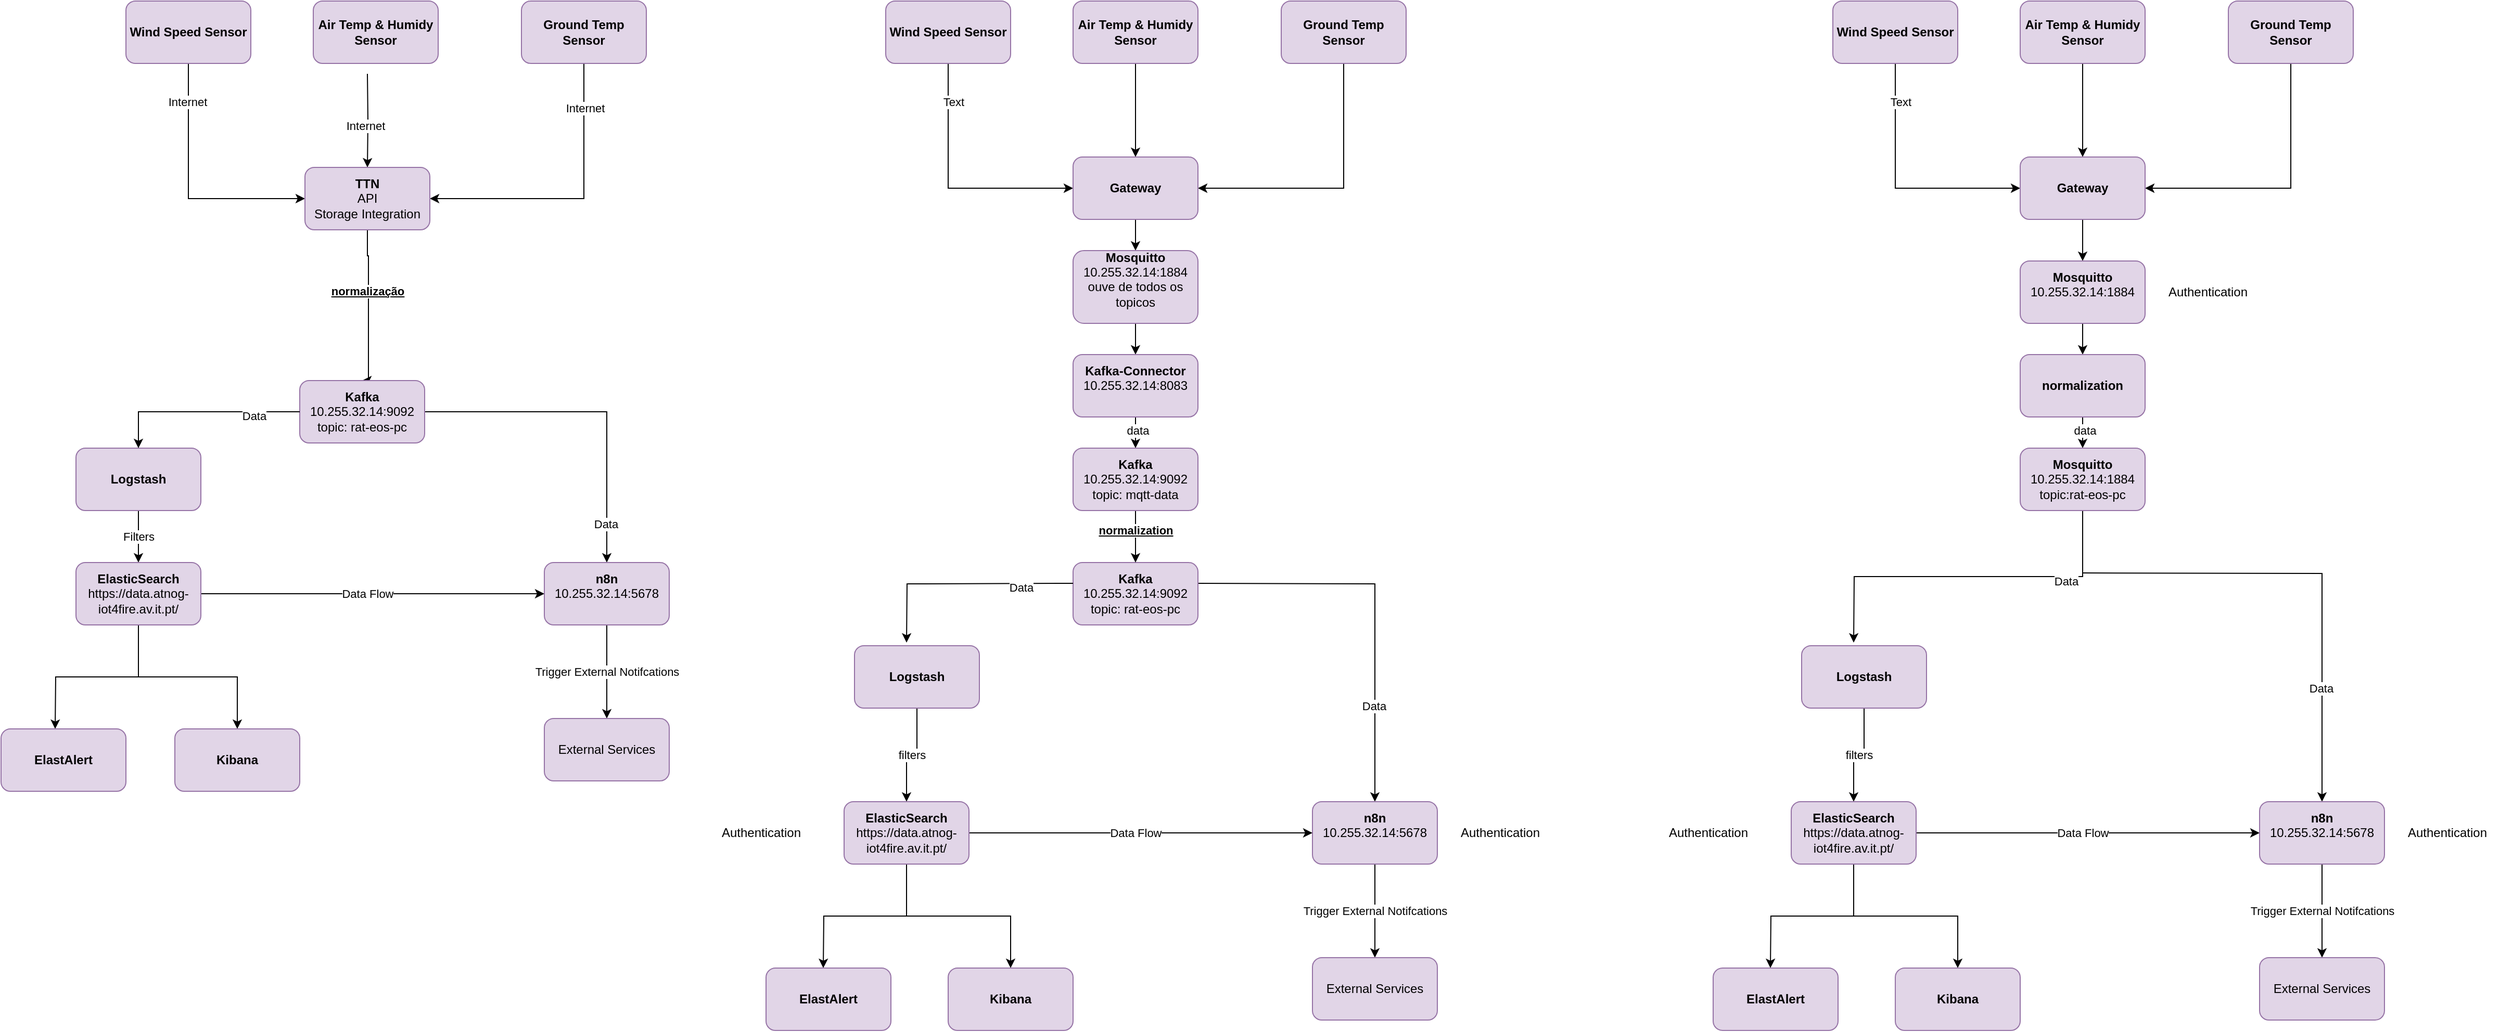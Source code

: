 <mxfile version="24.6.4" type="github">
  <diagram name="Página-1" id="U9sVXNLi1cfzZMgELVTF">
    <mxGraphModel dx="2670" dy="796" grid="1" gridSize="10" guides="1" tooltips="1" connect="1" arrows="1" fold="1" page="1" pageScale="1" pageWidth="827" pageHeight="1169" math="0" shadow="0">
      <root>
        <mxCell id="0" />
        <mxCell id="1" parent="0" />
        <mxCell id="oxTX_q_KPrcElpraufrz-17" style="edgeStyle=orthogonalEdgeStyle;rounded=0;orthogonalLoop=1;jettySize=auto;html=1;exitX=0.5;exitY=1;exitDx=0;exitDy=0;entryX=0;entryY=0.5;entryDx=0;entryDy=0;" parent="1" source="oxTX_q_KPrcElpraufrz-4" target="oxTX_q_KPrcElpraufrz-7" edge="1">
          <mxGeometry relative="1" as="geometry" />
        </mxCell>
        <mxCell id="VtKPe04n7dCPjRhlaxMr-100" value="Text" style="edgeLabel;html=1;align=center;verticalAlign=middle;resizable=0;points=[];" parent="oxTX_q_KPrcElpraufrz-17" vertex="1" connectable="0">
          <mxGeometry x="-0.692" y="5" relative="1" as="geometry">
            <mxPoint as="offset" />
          </mxGeometry>
        </mxCell>
        <mxCell id="oxTX_q_KPrcElpraufrz-4" value="&lt;b&gt;Wind Speed Sensor&lt;/b&gt;" style="rounded=1;whiteSpace=wrap;html=1;fillColor=#e1d5e7;strokeColor=#9673a6;" parent="1" vertex="1">
          <mxGeometry x="50" y="80" width="120" height="60" as="geometry" />
        </mxCell>
        <mxCell id="oxTX_q_KPrcElpraufrz-16" style="edgeStyle=orthogonalEdgeStyle;rounded=0;orthogonalLoop=1;jettySize=auto;html=1;exitX=0.5;exitY=1;exitDx=0;exitDy=0;entryX=0.5;entryY=0;entryDx=0;entryDy=0;" parent="1" source="oxTX_q_KPrcElpraufrz-5" target="oxTX_q_KPrcElpraufrz-7" edge="1">
          <mxGeometry relative="1" as="geometry" />
        </mxCell>
        <mxCell id="oxTX_q_KPrcElpraufrz-5" value="&lt;b&gt;Air Temp &amp;amp; Humidy Sensor&lt;/b&gt;" style="rounded=1;whiteSpace=wrap;html=1;fillColor=#e1d5e7;strokeColor=#9673a6;" parent="1" vertex="1">
          <mxGeometry x="230" y="80" width="120" height="60" as="geometry" />
        </mxCell>
        <mxCell id="oxTX_q_KPrcElpraufrz-15" style="edgeStyle=orthogonalEdgeStyle;rounded=0;orthogonalLoop=1;jettySize=auto;html=1;exitX=0.5;exitY=1;exitDx=0;exitDy=0;entryX=1;entryY=0.5;entryDx=0;entryDy=0;" parent="1" source="oxTX_q_KPrcElpraufrz-6" target="oxTX_q_KPrcElpraufrz-7" edge="1">
          <mxGeometry relative="1" as="geometry" />
        </mxCell>
        <mxCell id="oxTX_q_KPrcElpraufrz-6" value="&lt;b&gt;Ground Temp Sensor&lt;/b&gt;" style="rounded=1;whiteSpace=wrap;html=1;fillColor=#e1d5e7;strokeColor=#9673a6;" parent="1" vertex="1">
          <mxGeometry x="430" y="80" width="120" height="60" as="geometry" />
        </mxCell>
        <mxCell id="VtKPe04n7dCPjRhlaxMr-89" style="edgeStyle=orthogonalEdgeStyle;rounded=0;orthogonalLoop=1;jettySize=auto;html=1;exitX=0.5;exitY=1;exitDx=0;exitDy=0;entryX=0.5;entryY=0;entryDx=0;entryDy=0;" parent="1" source="oxTX_q_KPrcElpraufrz-7" target="VtKPe04n7dCPjRhlaxMr-87" edge="1">
          <mxGeometry relative="1" as="geometry" />
        </mxCell>
        <mxCell id="oxTX_q_KPrcElpraufrz-7" value="&lt;b&gt;Gateway&lt;/b&gt;" style="rounded=1;whiteSpace=wrap;html=1;fillColor=#e1d5e7;strokeColor=#9673a6;" parent="1" vertex="1">
          <mxGeometry x="230" y="230" width="120" height="60" as="geometry" />
        </mxCell>
        <mxCell id="oxTX_q_KPrcElpraufrz-20" style="edgeStyle=orthogonalEdgeStyle;rounded=0;orthogonalLoop=1;jettySize=auto;html=1;exitX=1;exitY=0.5;exitDx=0;exitDy=0;entryX=0.5;entryY=0;entryDx=0;entryDy=0;" parent="1" target="oxTX_q_KPrcElpraufrz-10" edge="1">
          <mxGeometry relative="1" as="geometry">
            <mxPoint x="350" y="640" as="sourcePoint" />
          </mxGeometry>
        </mxCell>
        <mxCell id="oxTX_q_KPrcElpraufrz-21" value="Data" style="edgeLabel;html=1;align=center;verticalAlign=middle;resizable=0;points=[];" parent="oxTX_q_KPrcElpraufrz-20" vertex="1" connectable="0">
          <mxGeometry x="0.516" y="-1" relative="1" as="geometry">
            <mxPoint as="offset" />
          </mxGeometry>
        </mxCell>
        <mxCell id="oxTX_q_KPrcElpraufrz-8" value="&lt;b&gt;Kafka&lt;/b&gt;&lt;div&gt;&lt;div&gt;10.255.32.14:9092&lt;/div&gt;&lt;/div&gt;&lt;div&gt;topic: rat-eos-pc&lt;br&gt;&lt;/div&gt;" style="rounded=1;whiteSpace=wrap;html=1;fillColor=#e1d5e7;strokeColor=#9673a6;" parent="1" vertex="1">
          <mxGeometry x="230" y="620" width="120" height="60" as="geometry" />
        </mxCell>
        <mxCell id="oxTX_q_KPrcElpraufrz-24" value="filters" style="edgeStyle=orthogonalEdgeStyle;rounded=0;orthogonalLoop=1;jettySize=auto;html=1;exitX=0.5;exitY=1;exitDx=0;exitDy=0;" parent="1" source="oxTX_q_KPrcElpraufrz-9" target="oxTX_q_KPrcElpraufrz-12" edge="1">
          <mxGeometry relative="1" as="geometry" />
        </mxCell>
        <mxCell id="oxTX_q_KPrcElpraufrz-9" value="&lt;b&gt;Logstash&lt;/b&gt;" style="rounded=1;whiteSpace=wrap;html=1;fillColor=#e1d5e7;strokeColor=#9673a6;" parent="1" vertex="1">
          <mxGeometry x="20" y="700" width="120" height="60" as="geometry" />
        </mxCell>
        <mxCell id="oxTX_q_KPrcElpraufrz-29" value="Trigger External Notifcations" style="edgeStyle=orthogonalEdgeStyle;rounded=0;orthogonalLoop=1;jettySize=auto;html=1;exitX=0.5;exitY=1;exitDx=0;exitDy=0;entryX=0.5;entryY=0;entryDx=0;entryDy=0;" parent="1" source="oxTX_q_KPrcElpraufrz-10" target="oxTX_q_KPrcElpraufrz-11" edge="1">
          <mxGeometry relative="1" as="geometry" />
        </mxCell>
        <mxCell id="oxTX_q_KPrcElpraufrz-10" value="&lt;b&gt;n8n&lt;/b&gt;&lt;div&gt;&lt;div&gt;10.255.32.14:5678&lt;/div&gt;&lt;div&gt;&lt;br&gt;&lt;/div&gt;&lt;/div&gt;" style="rounded=1;whiteSpace=wrap;html=1;fillColor=#e1d5e7;strokeColor=#9673a6;" parent="1" vertex="1">
          <mxGeometry x="460" y="850" width="120" height="60" as="geometry" />
        </mxCell>
        <mxCell id="oxTX_q_KPrcElpraufrz-11" value="External Services" style="rounded=1;whiteSpace=wrap;html=1;fillColor=#e1d5e7;strokeColor=#9673a6;" parent="1" vertex="1">
          <mxGeometry x="460" y="1000" width="120" height="60" as="geometry" />
        </mxCell>
        <mxCell id="oxTX_q_KPrcElpraufrz-25" style="edgeStyle=orthogonalEdgeStyle;rounded=0;orthogonalLoop=1;jettySize=auto;html=1;exitX=0.5;exitY=1;exitDx=0;exitDy=0;entryX=0.5;entryY=0;entryDx=0;entryDy=0;" parent="1" source="oxTX_q_KPrcElpraufrz-12" edge="1">
          <mxGeometry relative="1" as="geometry">
            <mxPoint x="-10" y="1010" as="targetPoint" />
          </mxGeometry>
        </mxCell>
        <mxCell id="oxTX_q_KPrcElpraufrz-26" style="edgeStyle=orthogonalEdgeStyle;rounded=0;orthogonalLoop=1;jettySize=auto;html=1;exitX=0.5;exitY=1;exitDx=0;exitDy=0;entryX=0.5;entryY=0;entryDx=0;entryDy=0;" parent="1" source="oxTX_q_KPrcElpraufrz-12" target="oxTX_q_KPrcElpraufrz-14" edge="1">
          <mxGeometry relative="1" as="geometry" />
        </mxCell>
        <mxCell id="oxTX_q_KPrcElpraufrz-27" style="edgeStyle=orthogonalEdgeStyle;rounded=0;orthogonalLoop=1;jettySize=auto;html=1;exitX=1;exitY=0.5;exitDx=0;exitDy=0;" parent="1" source="oxTX_q_KPrcElpraufrz-12" target="oxTX_q_KPrcElpraufrz-10" edge="1">
          <mxGeometry relative="1" as="geometry" />
        </mxCell>
        <mxCell id="oxTX_q_KPrcElpraufrz-28" value="Data Flow" style="edgeLabel;html=1;align=center;verticalAlign=middle;resizable=0;points=[];" parent="oxTX_q_KPrcElpraufrz-27" vertex="1" connectable="0">
          <mxGeometry x="0.462" y="-1" relative="1" as="geometry">
            <mxPoint x="-81" y="-1" as="offset" />
          </mxGeometry>
        </mxCell>
        <mxCell id="oxTX_q_KPrcElpraufrz-12" value="&lt;b&gt;ElasticSearch&lt;/b&gt;&lt;div&gt;https://data.atnog-iot4fire.av.it.pt/&lt;br&gt;&lt;/div&gt;" style="rounded=1;whiteSpace=wrap;html=1;fillColor=#e1d5e7;strokeColor=#9673a6;" parent="1" vertex="1">
          <mxGeometry x="10" y="850" width="120" height="60" as="geometry" />
        </mxCell>
        <mxCell id="oxTX_q_KPrcElpraufrz-13" value="&lt;b&gt;ElastAlert&lt;/b&gt;" style="rounded=1;whiteSpace=wrap;html=1;fillColor=#e1d5e7;strokeColor=#9673a6;" parent="1" vertex="1">
          <mxGeometry x="-65" y="1010" width="120" height="60" as="geometry" />
        </mxCell>
        <mxCell id="oxTX_q_KPrcElpraufrz-14" value="&lt;b&gt;Kibana&lt;/b&gt;" style="rounded=1;whiteSpace=wrap;html=1;fillColor=#e1d5e7;strokeColor=#9673a6;" parent="1" vertex="1">
          <mxGeometry x="110" y="1010" width="120" height="60" as="geometry" />
        </mxCell>
        <mxCell id="oxTX_q_KPrcElpraufrz-22" style="edgeStyle=orthogonalEdgeStyle;rounded=0;orthogonalLoop=1;jettySize=auto;html=1;exitX=0;exitY=0.5;exitDx=0;exitDy=0;" parent="1" edge="1">
          <mxGeometry relative="1" as="geometry">
            <mxPoint x="70" y="697" as="targetPoint" />
            <mxPoint x="230" y="640" as="sourcePoint" />
          </mxGeometry>
        </mxCell>
        <mxCell id="oxTX_q_KPrcElpraufrz-23" value="Data" style="edgeLabel;html=1;align=center;verticalAlign=middle;resizable=0;points=[];" parent="oxTX_q_KPrcElpraufrz-22" vertex="1" connectable="0">
          <mxGeometry x="-0.537" y="4" relative="1" as="geometry">
            <mxPoint as="offset" />
          </mxGeometry>
        </mxCell>
        <mxCell id="VtKPe04n7dCPjRhlaxMr-1" style="edgeStyle=orthogonalEdgeStyle;rounded=0;orthogonalLoop=1;jettySize=auto;html=1;entryX=0;entryY=0.5;entryDx=0;entryDy=0;exitX=0.5;exitY=1;exitDx=0;exitDy=0;" parent="1" source="VtKPe04n7dCPjRhlaxMr-2" target="VtKPe04n7dCPjRhlaxMr-9" edge="1">
          <mxGeometry relative="1" as="geometry">
            <mxPoint x="-628" y="150" as="sourcePoint" />
          </mxGeometry>
        </mxCell>
        <mxCell id="VtKPe04n7dCPjRhlaxMr-86" value="Internet" style="edgeLabel;html=1;align=center;verticalAlign=middle;resizable=0;points=[];" parent="VtKPe04n7dCPjRhlaxMr-1" vertex="1" connectable="0">
          <mxGeometry x="-0.694" y="-1" relative="1" as="geometry">
            <mxPoint as="offset" />
          </mxGeometry>
        </mxCell>
        <mxCell id="VtKPe04n7dCPjRhlaxMr-2" value="&lt;b&gt;Wind Speed Sensor&lt;/b&gt;" style="rounded=1;whiteSpace=wrap;html=1;fillColor=#e1d5e7;strokeColor=#9673a6;" parent="1" vertex="1">
          <mxGeometry x="-680" y="80" width="120" height="60" as="geometry" />
        </mxCell>
        <mxCell id="VtKPe04n7dCPjRhlaxMr-3" style="edgeStyle=orthogonalEdgeStyle;rounded=0;orthogonalLoop=1;jettySize=auto;html=1;exitX=0.5;exitY=1;exitDx=0;exitDy=0;entryX=0.5;entryY=0;entryDx=0;entryDy=0;" parent="1" target="VtKPe04n7dCPjRhlaxMr-9" edge="1">
          <mxGeometry relative="1" as="geometry">
            <mxPoint x="-448" y="150" as="sourcePoint" />
          </mxGeometry>
        </mxCell>
        <mxCell id="VtKPe04n7dCPjRhlaxMr-84" value="Internet" style="edgeLabel;html=1;align=center;verticalAlign=middle;resizable=0;points=[];" parent="VtKPe04n7dCPjRhlaxMr-3" vertex="1" connectable="0">
          <mxGeometry x="0.116" y="-2" relative="1" as="geometry">
            <mxPoint as="offset" />
          </mxGeometry>
        </mxCell>
        <mxCell id="VtKPe04n7dCPjRhlaxMr-4" value="&lt;b&gt;Air Temp &amp;amp; Humidy Sensor&lt;/b&gt;" style="rounded=1;whiteSpace=wrap;html=1;fillColor=#e1d5e7;strokeColor=#9673a6;" parent="1" vertex="1">
          <mxGeometry x="-500" y="80" width="120" height="60" as="geometry" />
        </mxCell>
        <mxCell id="VtKPe04n7dCPjRhlaxMr-5" style="edgeStyle=orthogonalEdgeStyle;rounded=0;orthogonalLoop=1;jettySize=auto;html=1;exitX=0.5;exitY=1;exitDx=0;exitDy=0;entryX=1;entryY=0.5;entryDx=0;entryDy=0;" parent="1" source="VtKPe04n7dCPjRhlaxMr-6" target="VtKPe04n7dCPjRhlaxMr-9" edge="1">
          <mxGeometry relative="1" as="geometry">
            <mxPoint x="-248" y="150" as="sourcePoint" />
          </mxGeometry>
        </mxCell>
        <mxCell id="VtKPe04n7dCPjRhlaxMr-85" value="Internet" style="edgeLabel;html=1;align=center;verticalAlign=middle;resizable=0;points=[];" parent="VtKPe04n7dCPjRhlaxMr-5" vertex="1" connectable="0">
          <mxGeometry x="-0.691" y="1" relative="1" as="geometry">
            <mxPoint as="offset" />
          </mxGeometry>
        </mxCell>
        <mxCell id="VtKPe04n7dCPjRhlaxMr-6" value="&lt;b&gt;Ground Temp Sensor&lt;/b&gt;" style="rounded=1;whiteSpace=wrap;html=1;fillColor=#e1d5e7;strokeColor=#9673a6;" parent="1" vertex="1">
          <mxGeometry x="-300" y="80" width="120" height="60" as="geometry" />
        </mxCell>
        <mxCell id="VtKPe04n7dCPjRhlaxMr-80" style="edgeStyle=orthogonalEdgeStyle;rounded=0;orthogonalLoop=1;jettySize=auto;html=1;exitX=0.5;exitY=1;exitDx=0;exitDy=0;entryX=0.5;entryY=0;entryDx=0;entryDy=0;" parent="1" source="VtKPe04n7dCPjRhlaxMr-9" target="VtKPe04n7dCPjRhlaxMr-12" edge="1">
          <mxGeometry relative="1" as="geometry">
            <mxPoint x="-448" y="350" as="targetPoint" />
            <Array as="points">
              <mxPoint x="-448" y="325" />
              <mxPoint x="-447" y="445" />
            </Array>
          </mxGeometry>
        </mxCell>
        <mxCell id="NYBvMcKAX2NyFGcPadnk-1" value="&lt;b&gt;&lt;u&gt;normalização&lt;/u&gt;&lt;/b&gt;" style="edgeLabel;html=1;align=center;verticalAlign=middle;resizable=0;points=[];" vertex="1" connectable="0" parent="VtKPe04n7dCPjRhlaxMr-80">
          <mxGeometry x="-0.209" y="-1" relative="1" as="geometry">
            <mxPoint as="offset" />
          </mxGeometry>
        </mxCell>
        <mxCell id="VtKPe04n7dCPjRhlaxMr-9" value="&lt;b&gt;TTN&lt;/b&gt;&lt;br&gt;API&lt;br&gt;Storage Integration" style="rounded=1;whiteSpace=wrap;html=1;fillColor=#e1d5e7;strokeColor=#9673a6;" parent="1" vertex="1">
          <mxGeometry x="-508" y="240" width="120" height="60" as="geometry" />
        </mxCell>
        <mxCell id="VtKPe04n7dCPjRhlaxMr-10" style="edgeStyle=orthogonalEdgeStyle;rounded=0;orthogonalLoop=1;jettySize=auto;html=1;exitX=1;exitY=0.5;exitDx=0;exitDy=0;entryX=0.5;entryY=0;entryDx=0;entryDy=0;" parent="1" source="VtKPe04n7dCPjRhlaxMr-12" target="VtKPe04n7dCPjRhlaxMr-16" edge="1">
          <mxGeometry relative="1" as="geometry" />
        </mxCell>
        <mxCell id="VtKPe04n7dCPjRhlaxMr-11" value="Data" style="edgeLabel;html=1;align=center;verticalAlign=middle;resizable=0;points=[];" parent="VtKPe04n7dCPjRhlaxMr-10" vertex="1" connectable="0">
          <mxGeometry x="0.516" y="-1" relative="1" as="geometry">
            <mxPoint y="40" as="offset" />
          </mxGeometry>
        </mxCell>
        <mxCell id="VtKPe04n7dCPjRhlaxMr-12" value="&lt;b&gt;Kafka&lt;/b&gt;&lt;div&gt;10.255.32.14:9092&lt;/div&gt;&lt;div&gt;topic: rat-eos-pc&lt;/div&gt;" style="rounded=1;whiteSpace=wrap;html=1;fillColor=#e1d5e7;strokeColor=#9673a6;" parent="1" vertex="1">
          <mxGeometry x="-513" y="445" width="120" height="60" as="geometry" />
        </mxCell>
        <mxCell id="VtKPe04n7dCPjRhlaxMr-13" value="Filters" style="edgeStyle=orthogonalEdgeStyle;rounded=0;orthogonalLoop=1;jettySize=auto;html=1;exitX=0.5;exitY=1;exitDx=0;exitDy=0;" parent="1" source="VtKPe04n7dCPjRhlaxMr-14" target="VtKPe04n7dCPjRhlaxMr-22" edge="1">
          <mxGeometry relative="1" as="geometry" />
        </mxCell>
        <mxCell id="VtKPe04n7dCPjRhlaxMr-14" value="&lt;b&gt;Logstash&lt;/b&gt;" style="rounded=1;whiteSpace=wrap;html=1;fillColor=#e1d5e7;strokeColor=#9673a6;" parent="1" vertex="1">
          <mxGeometry x="-728" y="510" width="120" height="60" as="geometry" />
        </mxCell>
        <mxCell id="VtKPe04n7dCPjRhlaxMr-15" value="Trigger External Notifcations" style="edgeStyle=orthogonalEdgeStyle;rounded=0;orthogonalLoop=1;jettySize=auto;html=1;exitX=0.5;exitY=1;exitDx=0;exitDy=0;entryX=0.5;entryY=0;entryDx=0;entryDy=0;" parent="1" source="VtKPe04n7dCPjRhlaxMr-16" target="VtKPe04n7dCPjRhlaxMr-17" edge="1">
          <mxGeometry relative="1" as="geometry" />
        </mxCell>
        <mxCell id="VtKPe04n7dCPjRhlaxMr-16" value="&lt;b&gt;n8n&lt;/b&gt;&lt;div&gt;&lt;div&gt;10.255.32.14:5678&lt;/div&gt;&lt;/div&gt;&lt;div&gt;&lt;br&gt;&lt;/div&gt;" style="rounded=1;whiteSpace=wrap;html=1;fillColor=#e1d5e7;strokeColor=#9673a6;" parent="1" vertex="1">
          <mxGeometry x="-278" y="620" width="120" height="60" as="geometry" />
        </mxCell>
        <mxCell id="VtKPe04n7dCPjRhlaxMr-17" value="External Services" style="rounded=1;whiteSpace=wrap;html=1;fillColor=#e1d5e7;strokeColor=#9673a6;" parent="1" vertex="1">
          <mxGeometry x="-278" y="770" width="120" height="60" as="geometry" />
        </mxCell>
        <mxCell id="VtKPe04n7dCPjRhlaxMr-18" style="edgeStyle=orthogonalEdgeStyle;rounded=0;orthogonalLoop=1;jettySize=auto;html=1;exitX=0.5;exitY=1;exitDx=0;exitDy=0;entryX=0.5;entryY=0;entryDx=0;entryDy=0;" parent="1" source="VtKPe04n7dCPjRhlaxMr-22" edge="1">
          <mxGeometry relative="1" as="geometry">
            <mxPoint x="-748" y="780" as="targetPoint" />
          </mxGeometry>
        </mxCell>
        <mxCell id="VtKPe04n7dCPjRhlaxMr-19" style="edgeStyle=orthogonalEdgeStyle;rounded=0;orthogonalLoop=1;jettySize=auto;html=1;exitX=0.5;exitY=1;exitDx=0;exitDy=0;entryX=0.5;entryY=0;entryDx=0;entryDy=0;" parent="1" source="VtKPe04n7dCPjRhlaxMr-22" target="VtKPe04n7dCPjRhlaxMr-24" edge="1">
          <mxGeometry relative="1" as="geometry" />
        </mxCell>
        <mxCell id="VtKPe04n7dCPjRhlaxMr-20" style="edgeStyle=orthogonalEdgeStyle;rounded=0;orthogonalLoop=1;jettySize=auto;html=1;exitX=1;exitY=0.5;exitDx=0;exitDy=0;" parent="1" source="VtKPe04n7dCPjRhlaxMr-22" target="VtKPe04n7dCPjRhlaxMr-16" edge="1">
          <mxGeometry relative="1" as="geometry" />
        </mxCell>
        <mxCell id="VtKPe04n7dCPjRhlaxMr-21" value="Data Flow" style="edgeLabel;html=1;align=center;verticalAlign=middle;resizable=0;points=[];" parent="VtKPe04n7dCPjRhlaxMr-20" vertex="1" connectable="0">
          <mxGeometry x="0.462" y="-1" relative="1" as="geometry">
            <mxPoint x="-81" y="-1" as="offset" />
          </mxGeometry>
        </mxCell>
        <mxCell id="VtKPe04n7dCPjRhlaxMr-22" value="&lt;b&gt;ElasticSearch&lt;/b&gt;&lt;div&gt;https://data.atnog-iot4fire.av.it.pt/&lt;br&gt;&lt;/div&gt;" style="rounded=1;whiteSpace=wrap;html=1;fillColor=#e1d5e7;strokeColor=#9673a6;" parent="1" vertex="1">
          <mxGeometry x="-728" y="620" width="120" height="60" as="geometry" />
        </mxCell>
        <mxCell id="VtKPe04n7dCPjRhlaxMr-23" value="&lt;b&gt;ElastAlert&lt;/b&gt;" style="rounded=1;whiteSpace=wrap;html=1;fillColor=#e1d5e7;strokeColor=#9673a6;" parent="1" vertex="1">
          <mxGeometry x="-800" y="780" width="120" height="60" as="geometry" />
        </mxCell>
        <mxCell id="VtKPe04n7dCPjRhlaxMr-24" value="&lt;b&gt;Kibana&lt;/b&gt;" style="rounded=1;whiteSpace=wrap;html=1;fillColor=#e1d5e7;strokeColor=#9673a6;" parent="1" vertex="1">
          <mxGeometry x="-633" y="780" width="120" height="60" as="geometry" />
        </mxCell>
        <mxCell id="VtKPe04n7dCPjRhlaxMr-25" style="edgeStyle=orthogonalEdgeStyle;rounded=0;orthogonalLoop=1;jettySize=auto;html=1;exitX=0;exitY=0.5;exitDx=0;exitDy=0;entryX=0.5;entryY=0;entryDx=0;entryDy=0;" parent="1" source="VtKPe04n7dCPjRhlaxMr-12" target="VtKPe04n7dCPjRhlaxMr-14" edge="1">
          <mxGeometry relative="1" as="geometry">
            <mxPoint x="-668" y="467" as="targetPoint" />
          </mxGeometry>
        </mxCell>
        <mxCell id="VtKPe04n7dCPjRhlaxMr-26" value="Data" style="edgeLabel;html=1;align=center;verticalAlign=middle;resizable=0;points=[];" parent="VtKPe04n7dCPjRhlaxMr-25" vertex="1" connectable="0">
          <mxGeometry x="-0.537" y="4" relative="1" as="geometry">
            <mxPoint as="offset" />
          </mxGeometry>
        </mxCell>
        <mxCell id="VtKPe04n7dCPjRhlaxMr-90" style="edgeStyle=orthogonalEdgeStyle;rounded=0;orthogonalLoop=1;jettySize=auto;html=1;exitX=0.5;exitY=1;exitDx=0;exitDy=0;entryX=0.5;entryY=0;entryDx=0;entryDy=0;" parent="1" source="VtKPe04n7dCPjRhlaxMr-87" target="VtKPe04n7dCPjRhlaxMr-88" edge="1">
          <mxGeometry relative="1" as="geometry" />
        </mxCell>
        <mxCell id="VtKPe04n7dCPjRhlaxMr-87" value="&lt;b&gt;Mosquitto&lt;/b&gt;&lt;div&gt;&lt;div&gt;10.255.32.14:1884&lt;/div&gt;&lt;/div&gt;&lt;div&gt;ouve de todos os topicos&lt;/div&gt;&lt;div&gt;&lt;br&gt;&lt;/div&gt;" style="rounded=1;whiteSpace=wrap;html=1;fillColor=#e1d5e7;strokeColor=#9673a6;" parent="1" vertex="1">
          <mxGeometry x="230" y="320" width="120" height="70" as="geometry" />
        </mxCell>
        <mxCell id="VtKPe04n7dCPjRhlaxMr-94" style="edgeStyle=orthogonalEdgeStyle;rounded=0;orthogonalLoop=1;jettySize=auto;html=1;exitX=0.5;exitY=1;exitDx=0;exitDy=0;entryX=0.5;entryY=0;entryDx=0;entryDy=0;" parent="1" source="VtKPe04n7dCPjRhlaxMr-88" target="VtKPe04n7dCPjRhlaxMr-92" edge="1">
          <mxGeometry relative="1" as="geometry" />
        </mxCell>
        <mxCell id="VtKPe04n7dCPjRhlaxMr-96" value="data" style="edgeLabel;html=1;align=center;verticalAlign=middle;resizable=0;points=[];" parent="VtKPe04n7dCPjRhlaxMr-94" vertex="1" connectable="0">
          <mxGeometry x="-0.133" y="2" relative="1" as="geometry">
            <mxPoint as="offset" />
          </mxGeometry>
        </mxCell>
        <mxCell id="VtKPe04n7dCPjRhlaxMr-88" value="&lt;b&gt;Kafka-Connector&lt;/b&gt;&lt;div&gt;&lt;div&gt;10.255.32.14:8083&lt;/div&gt;&lt;/div&gt;&lt;div&gt;&lt;br&gt;&lt;/div&gt;" style="rounded=1;whiteSpace=wrap;html=1;fillColor=#e1d5e7;strokeColor=#9673a6;" parent="1" vertex="1">
          <mxGeometry x="230" y="420" width="120" height="60" as="geometry" />
        </mxCell>
        <mxCell id="VtKPe04n7dCPjRhlaxMr-93" style="edgeStyle=orthogonalEdgeStyle;rounded=0;orthogonalLoop=1;jettySize=auto;html=1;exitX=0.5;exitY=1;exitDx=0;exitDy=0;entryX=0.5;entryY=0;entryDx=0;entryDy=0;" parent="1" source="VtKPe04n7dCPjRhlaxMr-92" target="oxTX_q_KPrcElpraufrz-8" edge="1">
          <mxGeometry relative="1" as="geometry" />
        </mxCell>
        <mxCell id="VtKPe04n7dCPjRhlaxMr-95" value="&lt;u&gt;&lt;b&gt;normalization&lt;/b&gt;&lt;/u&gt;" style="edgeLabel;html=1;align=center;verticalAlign=middle;resizable=0;points=[];" parent="VtKPe04n7dCPjRhlaxMr-93" vertex="1" connectable="0">
          <mxGeometry x="-0.4" y="-1" relative="1" as="geometry">
            <mxPoint x="1" y="4" as="offset" />
          </mxGeometry>
        </mxCell>
        <mxCell id="VtKPe04n7dCPjRhlaxMr-92" value="&lt;b&gt;Kafka&lt;/b&gt;&lt;div&gt;&lt;div&gt;10.255.32.14:9092&lt;/div&gt;&lt;/div&gt;&lt;div&gt;topic: mqtt-data&lt;br&gt;&lt;/div&gt;" style="rounded=1;whiteSpace=wrap;html=1;fillColor=#e1d5e7;strokeColor=#9673a6;" parent="1" vertex="1">
          <mxGeometry x="230" y="510" width="120" height="60" as="geometry" />
        </mxCell>
        <mxCell id="VtKPe04n7dCPjRhlaxMr-98" value="Authentication" style="text;html=1;align=center;verticalAlign=middle;resizable=0;points=[];autosize=1;strokeColor=none;fillColor=none;" parent="1" vertex="1">
          <mxGeometry x="-120" y="865" width="100" height="30" as="geometry" />
        </mxCell>
        <mxCell id="VtKPe04n7dCPjRhlaxMr-99" value="Authentication" style="text;html=1;align=center;verticalAlign=middle;resizable=0;points=[];autosize=1;strokeColor=none;fillColor=none;" parent="1" vertex="1">
          <mxGeometry x="590" y="865" width="100" height="30" as="geometry" />
        </mxCell>
        <mxCell id="QKq4O5UranIIqj3ywBdW-1" style="edgeStyle=orthogonalEdgeStyle;rounded=0;orthogonalLoop=1;jettySize=auto;html=1;exitX=0.5;exitY=1;exitDx=0;exitDy=0;entryX=0;entryY=0.5;entryDx=0;entryDy=0;" parent="1" source="QKq4O5UranIIqj3ywBdW-3" target="QKq4O5UranIIqj3ywBdW-9" edge="1">
          <mxGeometry relative="1" as="geometry" />
        </mxCell>
        <mxCell id="QKq4O5UranIIqj3ywBdW-2" value="Text" style="edgeLabel;html=1;align=center;verticalAlign=middle;resizable=0;points=[];" parent="QKq4O5UranIIqj3ywBdW-1" vertex="1" connectable="0">
          <mxGeometry x="-0.692" y="5" relative="1" as="geometry">
            <mxPoint as="offset" />
          </mxGeometry>
        </mxCell>
        <mxCell id="QKq4O5UranIIqj3ywBdW-3" value="&lt;b&gt;Wind Speed Sensor&lt;/b&gt;" style="rounded=1;whiteSpace=wrap;html=1;fillColor=#e1d5e7;strokeColor=#9673a6;" parent="1" vertex="1">
          <mxGeometry x="960" y="80" width="120" height="60" as="geometry" />
        </mxCell>
        <mxCell id="QKq4O5UranIIqj3ywBdW-4" style="edgeStyle=orthogonalEdgeStyle;rounded=0;orthogonalLoop=1;jettySize=auto;html=1;exitX=0.5;exitY=1;exitDx=0;exitDy=0;entryX=0.5;entryY=0;entryDx=0;entryDy=0;" parent="1" source="QKq4O5UranIIqj3ywBdW-5" target="QKq4O5UranIIqj3ywBdW-9" edge="1">
          <mxGeometry relative="1" as="geometry" />
        </mxCell>
        <mxCell id="QKq4O5UranIIqj3ywBdW-5" value="&lt;b&gt;Air Temp &amp;amp; Humidy Sensor&lt;/b&gt;" style="rounded=1;whiteSpace=wrap;html=1;fillColor=#e1d5e7;strokeColor=#9673a6;" parent="1" vertex="1">
          <mxGeometry x="1140" y="80" width="120" height="60" as="geometry" />
        </mxCell>
        <mxCell id="QKq4O5UranIIqj3ywBdW-6" style="edgeStyle=orthogonalEdgeStyle;rounded=0;orthogonalLoop=1;jettySize=auto;html=1;exitX=0.5;exitY=1;exitDx=0;exitDy=0;entryX=1;entryY=0.5;entryDx=0;entryDy=0;" parent="1" source="QKq4O5UranIIqj3ywBdW-7" target="QKq4O5UranIIqj3ywBdW-9" edge="1">
          <mxGeometry relative="1" as="geometry" />
        </mxCell>
        <mxCell id="QKq4O5UranIIqj3ywBdW-7" value="&lt;b&gt;Ground Temp Sensor&lt;/b&gt;" style="rounded=1;whiteSpace=wrap;html=1;fillColor=#e1d5e7;strokeColor=#9673a6;" parent="1" vertex="1">
          <mxGeometry x="1340" y="80" width="120" height="60" as="geometry" />
        </mxCell>
        <mxCell id="QKq4O5UranIIqj3ywBdW-8" style="edgeStyle=orthogonalEdgeStyle;rounded=0;orthogonalLoop=1;jettySize=auto;html=1;exitX=0.5;exitY=1;exitDx=0;exitDy=0;entryX=0.5;entryY=0;entryDx=0;entryDy=0;" parent="1" source="QKq4O5UranIIqj3ywBdW-9" target="QKq4O5UranIIqj3ywBdW-28" edge="1">
          <mxGeometry relative="1" as="geometry" />
        </mxCell>
        <mxCell id="QKq4O5UranIIqj3ywBdW-9" value="&lt;b&gt;Gateway&lt;/b&gt;" style="rounded=1;whiteSpace=wrap;html=1;fillColor=#e1d5e7;strokeColor=#9673a6;" parent="1" vertex="1">
          <mxGeometry x="1140" y="230" width="120" height="60" as="geometry" />
        </mxCell>
        <mxCell id="QKq4O5UranIIqj3ywBdW-10" style="edgeStyle=orthogonalEdgeStyle;rounded=0;orthogonalLoop=1;jettySize=auto;html=1;entryX=0.5;entryY=0;entryDx=0;entryDy=0;" parent="1" target="QKq4O5UranIIqj3ywBdW-16" edge="1">
          <mxGeometry relative="1" as="geometry">
            <mxPoint x="1200" y="630" as="sourcePoint" />
          </mxGeometry>
        </mxCell>
        <mxCell id="QKq4O5UranIIqj3ywBdW-11" value="Data" style="edgeLabel;html=1;align=center;verticalAlign=middle;resizable=0;points=[];" parent="QKq4O5UranIIqj3ywBdW-10" vertex="1" connectable="0">
          <mxGeometry x="0.516" y="-1" relative="1" as="geometry">
            <mxPoint as="offset" />
          </mxGeometry>
        </mxCell>
        <mxCell id="QKq4O5UranIIqj3ywBdW-13" value="filters" style="edgeStyle=orthogonalEdgeStyle;rounded=0;orthogonalLoop=1;jettySize=auto;html=1;exitX=0.5;exitY=1;exitDx=0;exitDy=0;" parent="1" source="QKq4O5UranIIqj3ywBdW-14" target="QKq4O5UranIIqj3ywBdW-22" edge="1">
          <mxGeometry relative="1" as="geometry" />
        </mxCell>
        <mxCell id="QKq4O5UranIIqj3ywBdW-14" value="&lt;b&gt;Logstash&lt;/b&gt;" style="rounded=1;whiteSpace=wrap;html=1;fillColor=#e1d5e7;strokeColor=#9673a6;" parent="1" vertex="1">
          <mxGeometry x="930" y="700" width="120" height="60" as="geometry" />
        </mxCell>
        <mxCell id="QKq4O5UranIIqj3ywBdW-15" value="Trigger External Notifcations" style="edgeStyle=orthogonalEdgeStyle;rounded=0;orthogonalLoop=1;jettySize=auto;html=1;exitX=0.5;exitY=1;exitDx=0;exitDy=0;entryX=0.5;entryY=0;entryDx=0;entryDy=0;" parent="1" source="QKq4O5UranIIqj3ywBdW-16" target="QKq4O5UranIIqj3ywBdW-17" edge="1">
          <mxGeometry relative="1" as="geometry" />
        </mxCell>
        <mxCell id="QKq4O5UranIIqj3ywBdW-16" value="&lt;b&gt;n8n&lt;/b&gt;&lt;div&gt;&lt;div&gt;10.255.32.14:5678&lt;/div&gt;&lt;div&gt;&lt;br&gt;&lt;/div&gt;&lt;/div&gt;" style="rounded=1;whiteSpace=wrap;html=1;fillColor=#e1d5e7;strokeColor=#9673a6;" parent="1" vertex="1">
          <mxGeometry x="1370" y="850" width="120" height="60" as="geometry" />
        </mxCell>
        <mxCell id="QKq4O5UranIIqj3ywBdW-17" value="External Services" style="rounded=1;whiteSpace=wrap;html=1;fillColor=#e1d5e7;strokeColor=#9673a6;" parent="1" vertex="1">
          <mxGeometry x="1370" y="1000" width="120" height="60" as="geometry" />
        </mxCell>
        <mxCell id="QKq4O5UranIIqj3ywBdW-18" style="edgeStyle=orthogonalEdgeStyle;rounded=0;orthogonalLoop=1;jettySize=auto;html=1;exitX=0.5;exitY=1;exitDx=0;exitDy=0;entryX=0.5;entryY=0;entryDx=0;entryDy=0;" parent="1" source="QKq4O5UranIIqj3ywBdW-22" edge="1">
          <mxGeometry relative="1" as="geometry">
            <mxPoint x="900" y="1010" as="targetPoint" />
          </mxGeometry>
        </mxCell>
        <mxCell id="QKq4O5UranIIqj3ywBdW-19" style="edgeStyle=orthogonalEdgeStyle;rounded=0;orthogonalLoop=1;jettySize=auto;html=1;exitX=0.5;exitY=1;exitDx=0;exitDy=0;entryX=0.5;entryY=0;entryDx=0;entryDy=0;" parent="1" source="QKq4O5UranIIqj3ywBdW-22" target="QKq4O5UranIIqj3ywBdW-24" edge="1">
          <mxGeometry relative="1" as="geometry" />
        </mxCell>
        <mxCell id="QKq4O5UranIIqj3ywBdW-20" style="edgeStyle=orthogonalEdgeStyle;rounded=0;orthogonalLoop=1;jettySize=auto;html=1;exitX=1;exitY=0.5;exitDx=0;exitDy=0;" parent="1" source="QKq4O5UranIIqj3ywBdW-22" target="QKq4O5UranIIqj3ywBdW-16" edge="1">
          <mxGeometry relative="1" as="geometry" />
        </mxCell>
        <mxCell id="QKq4O5UranIIqj3ywBdW-21" value="Data Flow" style="edgeLabel;html=1;align=center;verticalAlign=middle;resizable=0;points=[];" parent="QKq4O5UranIIqj3ywBdW-20" vertex="1" connectable="0">
          <mxGeometry x="0.462" y="-1" relative="1" as="geometry">
            <mxPoint x="-81" y="-1" as="offset" />
          </mxGeometry>
        </mxCell>
        <mxCell id="QKq4O5UranIIqj3ywBdW-22" value="&lt;b&gt;ElasticSearch&lt;/b&gt;&lt;div&gt;https://data.atnog-iot4fire.av.it.pt/&lt;br&gt;&lt;/div&gt;" style="rounded=1;whiteSpace=wrap;html=1;fillColor=#e1d5e7;strokeColor=#9673a6;" parent="1" vertex="1">
          <mxGeometry x="920" y="850" width="120" height="60" as="geometry" />
        </mxCell>
        <mxCell id="QKq4O5UranIIqj3ywBdW-23" value="&lt;b&gt;ElastAlert&lt;/b&gt;" style="rounded=1;whiteSpace=wrap;html=1;fillColor=#e1d5e7;strokeColor=#9673a6;" parent="1" vertex="1">
          <mxGeometry x="845" y="1010" width="120" height="60" as="geometry" />
        </mxCell>
        <mxCell id="QKq4O5UranIIqj3ywBdW-24" value="&lt;b&gt;Kibana&lt;/b&gt;" style="rounded=1;whiteSpace=wrap;html=1;fillColor=#e1d5e7;strokeColor=#9673a6;" parent="1" vertex="1">
          <mxGeometry x="1020" y="1010" width="120" height="60" as="geometry" />
        </mxCell>
        <mxCell id="QKq4O5UranIIqj3ywBdW-25" style="edgeStyle=orthogonalEdgeStyle;rounded=0;orthogonalLoop=1;jettySize=auto;html=1;exitX=0.5;exitY=1;exitDx=0;exitDy=0;" parent="1" source="QKq4O5UranIIqj3ywBdW-34" edge="1">
          <mxGeometry relative="1" as="geometry">
            <mxPoint x="980" y="697" as="targetPoint" />
            <mxPoint x="1140" y="640" as="sourcePoint" />
          </mxGeometry>
        </mxCell>
        <mxCell id="QKq4O5UranIIqj3ywBdW-26" value="Data" style="edgeLabel;html=1;align=center;verticalAlign=middle;resizable=0;points=[];" parent="QKq4O5UranIIqj3ywBdW-25" vertex="1" connectable="0">
          <mxGeometry x="-0.537" y="4" relative="1" as="geometry">
            <mxPoint as="offset" />
          </mxGeometry>
        </mxCell>
        <mxCell id="QKq4O5UranIIqj3ywBdW-27" style="edgeStyle=orthogonalEdgeStyle;rounded=0;orthogonalLoop=1;jettySize=auto;html=1;exitX=0.5;exitY=1;exitDx=0;exitDy=0;entryX=0.5;entryY=0;entryDx=0;entryDy=0;" parent="1" source="QKq4O5UranIIqj3ywBdW-28" target="QKq4O5UranIIqj3ywBdW-31" edge="1">
          <mxGeometry relative="1" as="geometry" />
        </mxCell>
        <mxCell id="QKq4O5UranIIqj3ywBdW-28" value="&lt;b&gt;Mosquitto&lt;/b&gt;&lt;div&gt;&lt;div&gt;10.255.32.14:1884&lt;/div&gt;&lt;/div&gt;&lt;div&gt;&lt;br&gt;&lt;/div&gt;" style="rounded=1;whiteSpace=wrap;html=1;fillColor=#e1d5e7;strokeColor=#9673a6;" parent="1" vertex="1">
          <mxGeometry x="1140" y="330" width="120" height="60" as="geometry" />
        </mxCell>
        <mxCell id="QKq4O5UranIIqj3ywBdW-29" style="edgeStyle=orthogonalEdgeStyle;rounded=0;orthogonalLoop=1;jettySize=auto;html=1;exitX=0.5;exitY=1;exitDx=0;exitDy=0;entryX=0.5;entryY=0;entryDx=0;entryDy=0;" parent="1" source="QKq4O5UranIIqj3ywBdW-31" target="QKq4O5UranIIqj3ywBdW-34" edge="1">
          <mxGeometry relative="1" as="geometry" />
        </mxCell>
        <mxCell id="QKq4O5UranIIqj3ywBdW-30" value="data" style="edgeLabel;html=1;align=center;verticalAlign=middle;resizable=0;points=[];" parent="QKq4O5UranIIqj3ywBdW-29" vertex="1" connectable="0">
          <mxGeometry x="-0.133" y="2" relative="1" as="geometry">
            <mxPoint as="offset" />
          </mxGeometry>
        </mxCell>
        <mxCell id="QKq4O5UranIIqj3ywBdW-31" value="&lt;div&gt;&lt;b&gt;normalization&lt;/b&gt;&lt;/div&gt;" style="rounded=1;whiteSpace=wrap;html=1;fillColor=#e1d5e7;strokeColor=#9673a6;" parent="1" vertex="1">
          <mxGeometry x="1140" y="420" width="120" height="60" as="geometry" />
        </mxCell>
        <mxCell id="QKq4O5UranIIqj3ywBdW-34" value="&lt;div&gt;&lt;b&gt;Mosquitto&lt;/b&gt;&lt;div&gt;10.255.32.14:1884&lt;/div&gt;&lt;div&gt;topic:rat-eos-pc&lt;/div&gt;&lt;/div&gt;" style="rounded=1;whiteSpace=wrap;html=1;fillColor=#e1d5e7;strokeColor=#9673a6;" parent="1" vertex="1">
          <mxGeometry x="1140" y="510" width="120" height="60" as="geometry" />
        </mxCell>
        <mxCell id="QKq4O5UranIIqj3ywBdW-35" value="Authentication" style="text;html=1;align=center;verticalAlign=middle;resizable=0;points=[];autosize=1;strokeColor=none;fillColor=none;" parent="1" vertex="1">
          <mxGeometry x="1270" y="345" width="100" height="30" as="geometry" />
        </mxCell>
        <mxCell id="QKq4O5UranIIqj3ywBdW-36" value="Authentication" style="text;html=1;align=center;verticalAlign=middle;resizable=0;points=[];autosize=1;strokeColor=none;fillColor=none;" parent="1" vertex="1">
          <mxGeometry x="790" y="865" width="100" height="30" as="geometry" />
        </mxCell>
        <mxCell id="QKq4O5UranIIqj3ywBdW-37" value="Authentication" style="text;html=1;align=center;verticalAlign=middle;resizable=0;points=[];autosize=1;strokeColor=none;fillColor=none;" parent="1" vertex="1">
          <mxGeometry x="1500" y="865" width="100" height="30" as="geometry" />
        </mxCell>
      </root>
    </mxGraphModel>
  </diagram>
</mxfile>
